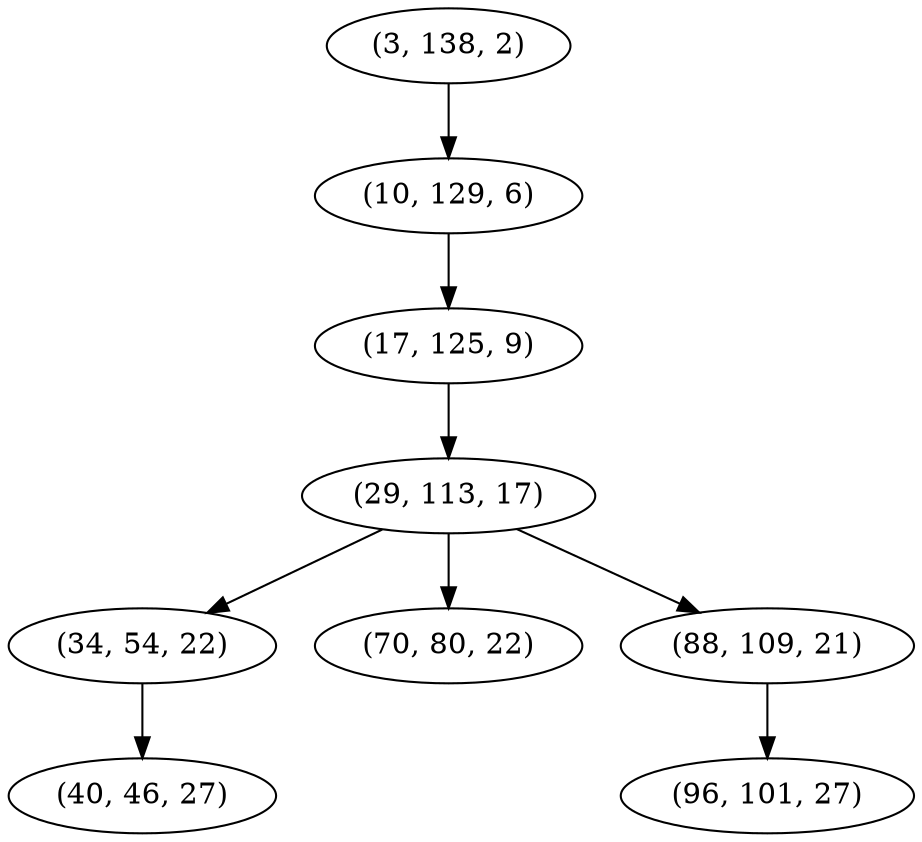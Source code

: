 digraph tree {
    "(3, 138, 2)";
    "(10, 129, 6)";
    "(17, 125, 9)";
    "(29, 113, 17)";
    "(34, 54, 22)";
    "(40, 46, 27)";
    "(70, 80, 22)";
    "(88, 109, 21)";
    "(96, 101, 27)";
    "(3, 138, 2)" -> "(10, 129, 6)";
    "(10, 129, 6)" -> "(17, 125, 9)";
    "(17, 125, 9)" -> "(29, 113, 17)";
    "(29, 113, 17)" -> "(34, 54, 22)";
    "(29, 113, 17)" -> "(70, 80, 22)";
    "(29, 113, 17)" -> "(88, 109, 21)";
    "(34, 54, 22)" -> "(40, 46, 27)";
    "(88, 109, 21)" -> "(96, 101, 27)";
}

